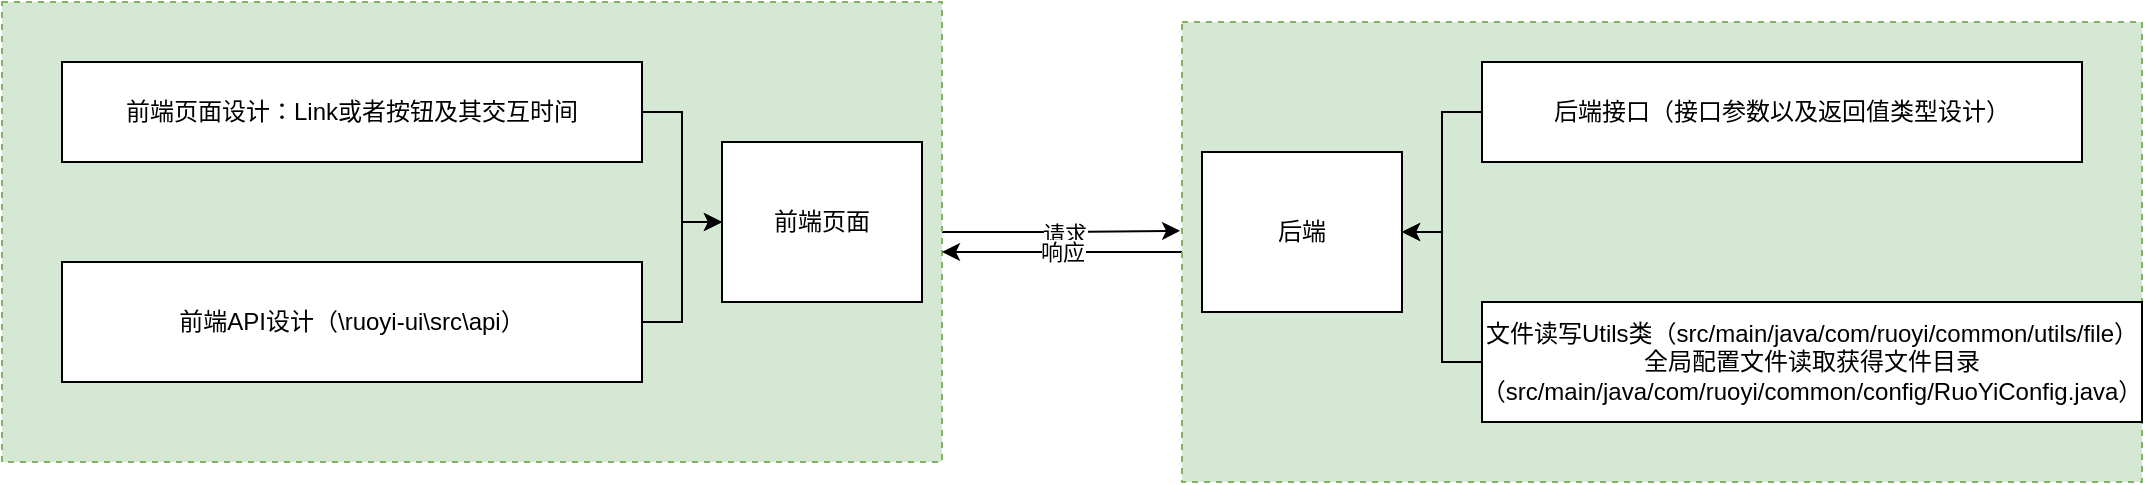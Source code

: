 <mxfile version="24.0.5" type="github">
  <diagram name="第 1 页" id="DqVlWCTji90rg62gooER">
    <mxGraphModel dx="1677" dy="983" grid="1" gridSize="10" guides="1" tooltips="1" connect="1" arrows="1" fold="1" page="1" pageScale="1" pageWidth="1169" pageHeight="827" math="0" shadow="0">
      <root>
        <mxCell id="0" />
        <mxCell id="1" parent="0" />
        <mxCell id="LOAEa5G6bL__9LN_u8M_-15" style="edgeStyle=orthogonalEdgeStyle;rounded=0;orthogonalLoop=1;jettySize=auto;html=1;entryX=-0.002;entryY=0.454;entryDx=0;entryDy=0;entryPerimeter=0;" edge="1" parent="1" source="LOAEa5G6bL__9LN_u8M_-5" target="LOAEa5G6bL__9LN_u8M_-9">
          <mxGeometry relative="1" as="geometry" />
        </mxCell>
        <mxCell id="LOAEa5G6bL__9LN_u8M_-17" value="请求" style="edgeLabel;html=1;align=center;verticalAlign=middle;resizable=0;points=[];" vertex="1" connectable="0" parent="LOAEa5G6bL__9LN_u8M_-15">
          <mxGeometry x="0.421" relative="1" as="geometry">
            <mxPoint x="-24" y="1" as="offset" />
          </mxGeometry>
        </mxCell>
        <mxCell id="LOAEa5G6bL__9LN_u8M_-5" value="" style="rounded=0;whiteSpace=wrap;html=1;fillColor=#d5e8d4;strokeColor=#82b366;dashed=1;" vertex="1" parent="1">
          <mxGeometry x="80" y="200" width="470" height="230" as="geometry" />
        </mxCell>
        <mxCell id="LOAEa5G6bL__9LN_u8M_-7" style="edgeStyle=orthogonalEdgeStyle;rounded=0;orthogonalLoop=1;jettySize=auto;html=1;" edge="1" parent="1" source="LOAEa5G6bL__9LN_u8M_-3" target="LOAEa5G6bL__9LN_u8M_-6">
          <mxGeometry relative="1" as="geometry" />
        </mxCell>
        <mxCell id="LOAEa5G6bL__9LN_u8M_-3" value="前端页面设计：Link或者按钮及其交互时间" style="rounded=0;whiteSpace=wrap;html=1;" vertex="1" parent="1">
          <mxGeometry x="110" y="230" width="290" height="50" as="geometry" />
        </mxCell>
        <mxCell id="LOAEa5G6bL__9LN_u8M_-8" style="edgeStyle=orthogonalEdgeStyle;rounded=0;orthogonalLoop=1;jettySize=auto;html=1;" edge="1" parent="1" source="LOAEa5G6bL__9LN_u8M_-4" target="LOAEa5G6bL__9LN_u8M_-6">
          <mxGeometry relative="1" as="geometry" />
        </mxCell>
        <mxCell id="LOAEa5G6bL__9LN_u8M_-4" value="前端API设计（\ruoyi-ui\src\api）" style="rounded=0;whiteSpace=wrap;html=1;" vertex="1" parent="1">
          <mxGeometry x="110" y="330" width="290" height="60" as="geometry" />
        </mxCell>
        <mxCell id="LOAEa5G6bL__9LN_u8M_-6" value="前端页面" style="rounded=0;whiteSpace=wrap;html=1;" vertex="1" parent="1">
          <mxGeometry x="440" y="270" width="100" height="80" as="geometry" />
        </mxCell>
        <mxCell id="LOAEa5G6bL__9LN_u8M_-16" style="edgeStyle=orthogonalEdgeStyle;rounded=0;orthogonalLoop=1;jettySize=auto;html=1;" edge="1" parent="1" source="LOAEa5G6bL__9LN_u8M_-9">
          <mxGeometry relative="1" as="geometry">
            <mxPoint x="550" y="325" as="targetPoint" />
          </mxGeometry>
        </mxCell>
        <mxCell id="LOAEa5G6bL__9LN_u8M_-18" value="响应" style="edgeLabel;html=1;align=center;verticalAlign=middle;resizable=0;points=[];" vertex="1" connectable="0" parent="LOAEa5G6bL__9LN_u8M_-16">
          <mxGeometry x="-0.306" y="1" relative="1" as="geometry">
            <mxPoint x="-18" y="-1" as="offset" />
          </mxGeometry>
        </mxCell>
        <mxCell id="LOAEa5G6bL__9LN_u8M_-9" value="" style="rounded=0;whiteSpace=wrap;html=1;fillColor=#d5e8d4;strokeColor=#82b366;dashed=1;" vertex="1" parent="1">
          <mxGeometry x="670" y="210" width="480" height="230" as="geometry" />
        </mxCell>
        <mxCell id="LOAEa5G6bL__9LN_u8M_-10" style="edgeStyle=orthogonalEdgeStyle;rounded=0;orthogonalLoop=1;jettySize=auto;html=1;" edge="1" parent="1" source="LOAEa5G6bL__9LN_u8M_-11" target="LOAEa5G6bL__9LN_u8M_-14">
          <mxGeometry relative="1" as="geometry" />
        </mxCell>
        <mxCell id="LOAEa5G6bL__9LN_u8M_-11" value="后端接口（接口参数以及返回值类型设计）" style="rounded=0;whiteSpace=wrap;html=1;" vertex="1" parent="1">
          <mxGeometry x="820" y="230" width="300" height="50" as="geometry" />
        </mxCell>
        <mxCell id="LOAEa5G6bL__9LN_u8M_-12" style="edgeStyle=orthogonalEdgeStyle;rounded=0;orthogonalLoop=1;jettySize=auto;html=1;" edge="1" parent="1" source="LOAEa5G6bL__9LN_u8M_-13" target="LOAEa5G6bL__9LN_u8M_-14">
          <mxGeometry relative="1" as="geometry" />
        </mxCell>
        <mxCell id="LOAEa5G6bL__9LN_u8M_-13" value="文件读写Utils类（src/main/java/com/ruoyi/common/utils/file）&lt;div&gt;全局配置文件读取获得文件目录（src/main/java/com/ruoyi/common/config/RuoYiConfig.java）&lt;/div&gt;" style="rounded=0;whiteSpace=wrap;html=1;" vertex="1" parent="1">
          <mxGeometry x="820" y="350" width="330" height="60" as="geometry" />
        </mxCell>
        <mxCell id="LOAEa5G6bL__9LN_u8M_-14" value="后端" style="rounded=0;whiteSpace=wrap;html=1;" vertex="1" parent="1">
          <mxGeometry x="680" y="275" width="100" height="80" as="geometry" />
        </mxCell>
      </root>
    </mxGraphModel>
  </diagram>
</mxfile>
